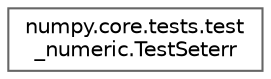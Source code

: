 digraph "Graphical Class Hierarchy"
{
 // LATEX_PDF_SIZE
  bgcolor="transparent";
  edge [fontname=Helvetica,fontsize=10,labelfontname=Helvetica,labelfontsize=10];
  node [fontname=Helvetica,fontsize=10,shape=box,height=0.2,width=0.4];
  rankdir="LR";
  Node0 [id="Node000000",label="numpy.core.tests.test\l_numeric.TestSeterr",height=0.2,width=0.4,color="grey40", fillcolor="white", style="filled",URL="$d3/d56/classnumpy_1_1core_1_1tests_1_1test__numeric_1_1TestSeterr.html",tooltip=" "];
}
